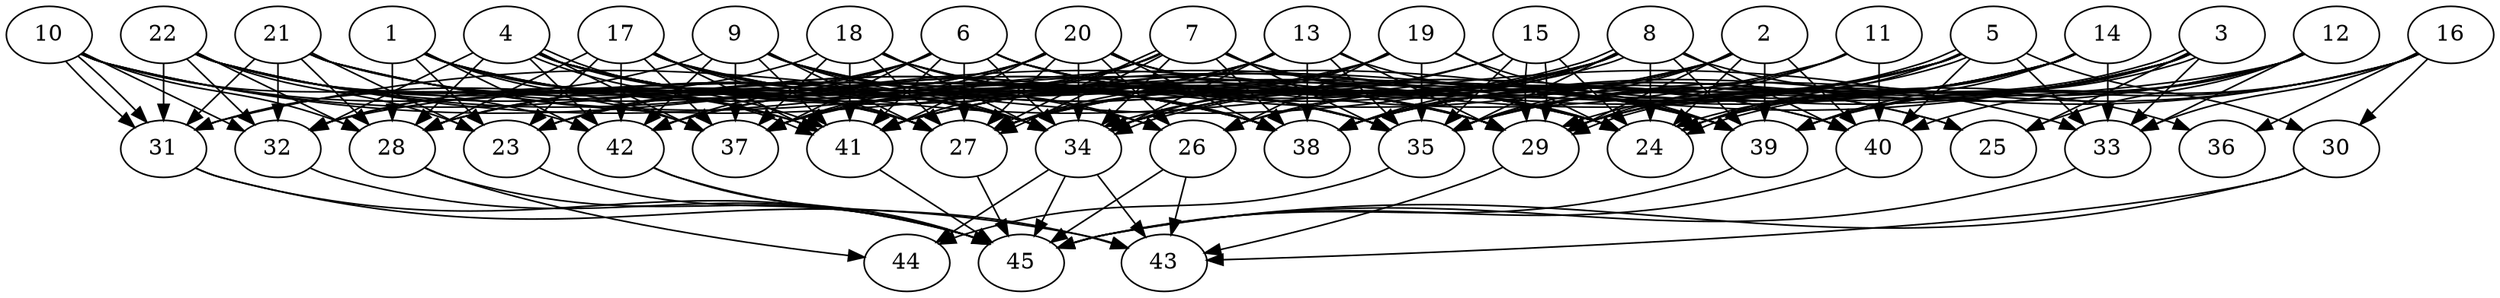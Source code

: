 // DAG (tier=3-complex, mode=data, n=45, ccr=0.504, fat=0.843, density=0.761, regular=0.205, jump=0.272, mindata=4194304, maxdata=33554432)
// DAG automatically generated by daggen at Sun Aug 24 16:33:35 2025
// /home/ermia/Project/Environments/daggen/bin/daggen --dot --ccr 0.504 --fat 0.843 --regular 0.205 --density 0.761 --jump 0.272 --mindata 4194304 --maxdata 33554432 -n 45 
digraph G {
  1 [size="14887981740965259902976", alpha="0.12", expect_size="7443990870482629951488"]
  1 -> 23 [size ="4841506716254208"]
  1 -> 27 [size ="4841506716254208"]
  1 -> 28 [size ="4841506716254208"]
  1 -> 34 [size ="4841506716254208"]
  1 -> 35 [size ="4841506716254208"]
  1 -> 37 [size ="4841506716254208"]
  1 -> 38 [size ="4841506716254208"]
  1 -> 41 [size ="4841506716254208"]
  1 -> 42 [size ="4841506716254208"]
  2 [size="8490234950665399296", alpha="0.14", expect_size="4245117475332699648"]
  2 -> 23 [size ="3414081885175808"]
  2 -> 24 [size ="3414081885175808"]
  2 -> 29 [size ="3414081885175808"]
  2 -> 35 [size ="3414081885175808"]
  2 -> 38 [size ="3414081885175808"]
  2 -> 39 [size ="3414081885175808"]
  2 -> 40 [size ="3414081885175808"]
  2 -> 41 [size ="3414081885175808"]
  3 [size="7576099650449440768000", alpha="0.16", expect_size="3788049825224720384000"]
  3 -> 24 [size ="3085937357619200"]
  3 -> 24 [size ="3085937357619200"]
  3 -> 25 [size ="3085937357619200"]
  3 -> 29 [size ="3085937357619200"]
  3 -> 33 [size ="3085937357619200"]
  3 -> 34 [size ="3085937357619200"]
  3 -> 35 [size ="3085937357619200"]
  3 -> 38 [size ="3085937357619200"]
  3 -> 39 [size ="3085937357619200"]
  3 -> 41 [size ="3085937357619200"]
  4 [size="606217464295981056000", alpha="0.11", expect_size="303108732147990528000"]
  4 -> 24 [size ="573027699916800"]
  4 -> 27 [size ="573027699916800"]
  4 -> 28 [size ="573027699916800"]
  4 -> 29 [size ="573027699916800"]
  4 -> 32 [size ="573027699916800"]
  4 -> 35 [size ="573027699916800"]
  4 -> 37 [size ="573027699916800"]
  4 -> 38 [size ="573027699916800"]
  4 -> 41 [size ="573027699916800"]
  4 -> 41 [size ="573027699916800"]
  4 -> 42 [size ="573027699916800"]
  5 [size="8653254049975782400", alpha="0.17", expect_size="4326627024987891200"]
  5 -> 24 [size ="3886657044480000"]
  5 -> 27 [size ="3886657044480000"]
  5 -> 29 [size ="3886657044480000"]
  5 -> 29 [size ="3886657044480000"]
  5 -> 30 [size ="3886657044480000"]
  5 -> 33 [size ="3886657044480000"]
  5 -> 34 [size ="3886657044480000"]
  5 -> 35 [size ="3886657044480000"]
  5 -> 37 [size ="3886657044480000"]
  5 -> 40 [size ="3886657044480000"]
  5 -> 41 [size ="3886657044480000"]
  6 [size="9692197727706816512", alpha="0.02", expect_size="4846098863853408256"]
  6 -> 23 [size ="8236099382018048"]
  6 -> 24 [size ="8236099382018048"]
  6 -> 25 [size ="8236099382018048"]
  6 -> 27 [size ="8236099382018048"]
  6 -> 29 [size ="8236099382018048"]
  6 -> 31 [size ="8236099382018048"]
  6 -> 34 [size ="8236099382018048"]
  6 -> 37 [size ="8236099382018048"]
  6 -> 40 [size ="8236099382018048"]
  6 -> 41 [size ="8236099382018048"]
  6 -> 42 [size ="8236099382018048"]
  7 [size="260672768306422336", alpha="0.02", expect_size="130336384153211168"]
  7 -> 24 [size ="272737167736832"]
  7 -> 25 [size ="272737167736832"]
  7 -> 27 [size ="272737167736832"]
  7 -> 27 [size ="272737167736832"]
  7 -> 28 [size ="272737167736832"]
  7 -> 34 [size ="272737167736832"]
  7 -> 35 [size ="272737167736832"]
  7 -> 37 [size ="272737167736832"]
  7 -> 38 [size ="272737167736832"]
  7 -> 41 [size ="272737167736832"]
  8 [size="14548513558359965696000", alpha="0.08", expect_size="7274256779179982848000"]
  8 -> 24 [size ="4767628446924800"]
  8 -> 26 [size ="4767628446924800"]
  8 -> 27 [size ="4767628446924800"]
  8 -> 31 [size ="4767628446924800"]
  8 -> 34 [size ="4767628446924800"]
  8 -> 34 [size ="4767628446924800"]
  8 -> 35 [size ="4767628446924800"]
  8 -> 36 [size ="4767628446924800"]
  8 -> 38 [size ="4767628446924800"]
  8 -> 39 [size ="4767628446924800"]
  8 -> 40 [size ="4767628446924800"]
  8 -> 41 [size ="4767628446924800"]
  9 [size="93028069938881072", alpha="0.18", expect_size="46514034969440536"]
  9 -> 26 [size ="1456984113020928"]
  9 -> 27 [size ="1456984113020928"]
  9 -> 29 [size ="1456984113020928"]
  9 -> 31 [size ="1456984113020928"]
  9 -> 34 [size ="1456984113020928"]
  9 -> 37 [size ="1456984113020928"]
  9 -> 38 [size ="1456984113020928"]
  9 -> 39 [size ="1456984113020928"]
  9 -> 41 [size ="1456984113020928"]
  9 -> 42 [size ="1456984113020928"]
  10 [size="365974621040519040", alpha="0.06", expect_size="182987310520259520"]
  10 -> 28 [size ="5723602947145728"]
  10 -> 29 [size ="5723602947145728"]
  10 -> 31 [size ="5723602947145728"]
  10 -> 31 [size ="5723602947145728"]
  10 -> 32 [size ="5723602947145728"]
  10 -> 34 [size ="5723602947145728"]
  10 -> 38 [size ="5723602947145728"]
  10 -> 42 [size ="5723602947145728"]
  11 [size="2949564827774956544", alpha="0.16", expect_size="1474782413887478272"]
  11 -> 29 [size ="4522872353587200"]
  11 -> 35 [size ="4522872353587200"]
  11 -> 40 [size ="4522872353587200"]
  11 -> 42 [size ="4522872353587200"]
  12 [size="307650047464619456", alpha="0.08", expect_size="153825023732309728"]
  12 -> 25 [size ="5955095770431488"]
  12 -> 29 [size ="5955095770431488"]
  12 -> 32 [size ="5955095770431488"]
  12 -> 33 [size ="5955095770431488"]
  12 -> 38 [size ="5955095770431488"]
  12 -> 39 [size ="5955095770431488"]
  12 -> 40 [size ="5955095770431488"]
  13 [size="5672410738043679744", alpha="0.08", expect_size="2836205369021839872"]
  13 -> 23 [size ="2437731238019072"]
  13 -> 27 [size ="2437731238019072"]
  13 -> 29 [size ="2437731238019072"]
  13 -> 34 [size ="2437731238019072"]
  13 -> 35 [size ="2437731238019072"]
  13 -> 38 [size ="2437731238019072"]
  13 -> 39 [size ="2437731238019072"]
  13 -> 42 [size ="2437731238019072"]
  14 [size="37706344347147280842752", alpha="0.01", expect_size="18853172173573640421376"]
  14 -> 24 [size ="8995658082025472"]
  14 -> 26 [size ="8995658082025472"]
  14 -> 27 [size ="8995658082025472"]
  14 -> 29 [size ="8995658082025472"]
  14 -> 33 [size ="8995658082025472"]
  14 -> 34 [size ="8995658082025472"]
  14 -> 38 [size ="8995658082025472"]
  14 -> 39 [size ="8995658082025472"]
  15 [size="3271114415001398784", alpha="0.06", expect_size="1635557207500699392"]
  15 -> 24 [size ="3721605679153152"]
  15 -> 27 [size ="3721605679153152"]
  15 -> 29 [size ="3721605679153152"]
  15 -> 29 [size ="3721605679153152"]
  15 -> 35 [size ="3721605679153152"]
  15 -> 37 [size ="3721605679153152"]
  16 [size="1865649434478040317952", alpha="0.12", expect_size="932824717239020158976"]
  16 -> 24 [size ="1212392797110272"]
  16 -> 30 [size ="1212392797110272"]
  16 -> 33 [size ="1212392797110272"]
  16 -> 35 [size ="1212392797110272"]
  16 -> 36 [size ="1212392797110272"]
  16 -> 38 [size ="1212392797110272"]
  16 -> 39 [size ="1212392797110272"]
  17 [size="4522278552147186688", alpha="0.04", expect_size="2261139276073593344"]
  17 -> 23 [size ="2157965389856768"]
  17 -> 27 [size ="2157965389856768"]
  17 -> 28 [size ="2157965389856768"]
  17 -> 29 [size ="2157965389856768"]
  17 -> 33 [size ="2157965389856768"]
  17 -> 34 [size ="2157965389856768"]
  17 -> 37 [size ="2157965389856768"]
  17 -> 38 [size ="2157965389856768"]
  17 -> 41 [size ="2157965389856768"]
  17 -> 42 [size ="2157965389856768"]
  18 [size="2392549412522267136", alpha="0.06", expect_size="1196274706261133568"]
  18 -> 27 [size ="4190673418846208"]
  18 -> 29 [size ="4190673418846208"]
  18 -> 32 [size ="4190673418846208"]
  18 -> 34 [size ="4190673418846208"]
  18 -> 35 [size ="4190673418846208"]
  18 -> 37 [size ="4190673418846208"]
  18 -> 38 [size ="4190673418846208"]
  18 -> 41 [size ="4190673418846208"]
  19 [size="26237921692660900", alpha="0.19", expect_size="13118960846330450"]
  19 -> 24 [size ="634204140339200"]
  19 -> 26 [size ="634204140339200"]
  19 -> 27 [size ="634204140339200"]
  19 -> 28 [size ="634204140339200"]
  19 -> 34 [size ="634204140339200"]
  19 -> 35 [size ="634204140339200"]
  19 -> 39 [size ="634204140339200"]
  20 [size="3007114988604457984", alpha="0.17", expect_size="1503557494302228992"]
  20 -> 24 [size ="1853366435053568"]
  20 -> 26 [size ="1853366435053568"]
  20 -> 27 [size ="1853366435053568"]
  20 -> 28 [size ="1853366435053568"]
  20 -> 32 [size ="1853366435053568"]
  20 -> 34 [size ="1853366435053568"]
  20 -> 37 [size ="1853366435053568"]
  20 -> 38 [size ="1853366435053568"]
  20 -> 39 [size ="1853366435053568"]
  20 -> 40 [size ="1853366435053568"]
  20 -> 41 [size ="1853366435053568"]
  21 [size="30104334809038668", alpha="0.04", expect_size="15052167404519334"]
  21 -> 23 [size ="741532848095232"]
  21 -> 24 [size ="741532848095232"]
  21 -> 27 [size ="741532848095232"]
  21 -> 28 [size ="741532848095232"]
  21 -> 31 [size ="741532848095232"]
  21 -> 32 [size ="741532848095232"]
  21 -> 34 [size ="741532848095232"]
  21 -> 38 [size ="741532848095232"]
  21 -> 39 [size ="741532848095232"]
  22 [size="31873442215875657596928", alpha="0.11", expect_size="15936721107937828798464"]
  22 -> 23 [size ="8042220305252352"]
  22 -> 24 [size ="8042220305252352"]
  22 -> 26 [size ="8042220305252352"]
  22 -> 27 [size ="8042220305252352"]
  22 -> 28 [size ="8042220305252352"]
  22 -> 31 [size ="8042220305252352"]
  22 -> 32 [size ="8042220305252352"]
  22 -> 35 [size ="8042220305252352"]
  22 -> 37 [size ="8042220305252352"]
  22 -> 41 [size ="8042220305252352"]
  23 [size="229426178922995200", alpha="0.04", expect_size="114713089461497600"]
  23 -> 45 [size ="7604203224563712"]
  24 [size="218375579216090400", alpha="0.05", expect_size="109187789608045200"]
  25 [size="9724288625051000", alpha="0.15", expect_size="4862144312525500"]
  26 [size="3952115251565014016", alpha="0.09", expect_size="1976057625782507008"]
  26 -> 43 [size ="1435396198105088"]
  26 -> 45 [size ="1435396198105088"]
  27 [size="2329736590423984128", alpha="0.17", expect_size="1164868295211992064"]
  27 -> 45 [size ="2774064221388800"]
  28 [size="11771690161060970496000", alpha="0.16", expect_size="5885845080530485248000"]
  28 -> 44 [size ="4139830267084800"]
  28 -> 45 [size ="4139830267084800"]
  29 [size="4637432411330396160", alpha="0.06", expect_size="2318716205665198080"]
  29 -> 43 [size ="1633848643289088"]
  30 [size="12677866661705169240064", alpha="0.11", expect_size="6338933330852584620032"]
  30 -> 43 [size ="4349647942320128"]
  30 -> 45 [size ="4349647942320128"]
  31 [size="8747099553635879936", alpha="0.09", expect_size="4373549776817939968"]
  31 -> 43 [size ="4192923646164992"]
  31 -> 45 [size ="4192923646164992"]
  32 [size="14140841229230710", alpha="0.04", expect_size="7070420614615355"]
  32 -> 45 [size ="381413639585792"]
  33 [size="19057783680861732864000", alpha="0.02", expect_size="9528891840430866432000"]
  33 -> 45 [size ="5707837263052800"]
  34 [size="3642561467889008128", alpha="0.10", expect_size="1821280733944504064"]
  34 -> 43 [size ="8939158517055488"]
  34 -> 44 [size ="8939158517055488"]
  34 -> 45 [size ="8939158517055488"]
  35 [size="42326977220858816", alpha="0.16", expect_size="21163488610429408"]
  35 -> 44 [size ="676310053552128"]
  36 [size="57131075492818184", alpha="0.02", expect_size="28565537746409092"]
  37 [size="18289766396053133312", alpha="0.12", expect_size="9144883198026566656"]
  38 [size="122365249646400000", alpha="0.10", expect_size="61182624823200000"]
  39 [size="17723445684041381888", alpha="0.18", expect_size="8861722842020690944"]
  39 -> 45 [size ="6003470926610432"]
  40 [size="5093107126246144212992", alpha="0.04", expect_size="2546553563123072106496"]
  40 -> 45 [size ="2368164469932032"]
  41 [size="53505190265972008", alpha="0.15", expect_size="26752595132986004"]
  41 -> 45 [size ="5308515287564288"]
  42 [size="154310810442166960128", alpha="0.04", expect_size="77155405221083480064"]
  42 -> 43 [size ="230155251351552"]
  42 -> 45 [size ="230155251351552"]
  43 [size="22538179572519665664000", alpha="0.11", expect_size="11269089786259832832000"]
  44 [size="174024148200204960", alpha="0.12", expect_size="87012074100102480"]
  45 [size="1562084735561848848384", alpha="0.02", expect_size="781042367780924424192"]
}